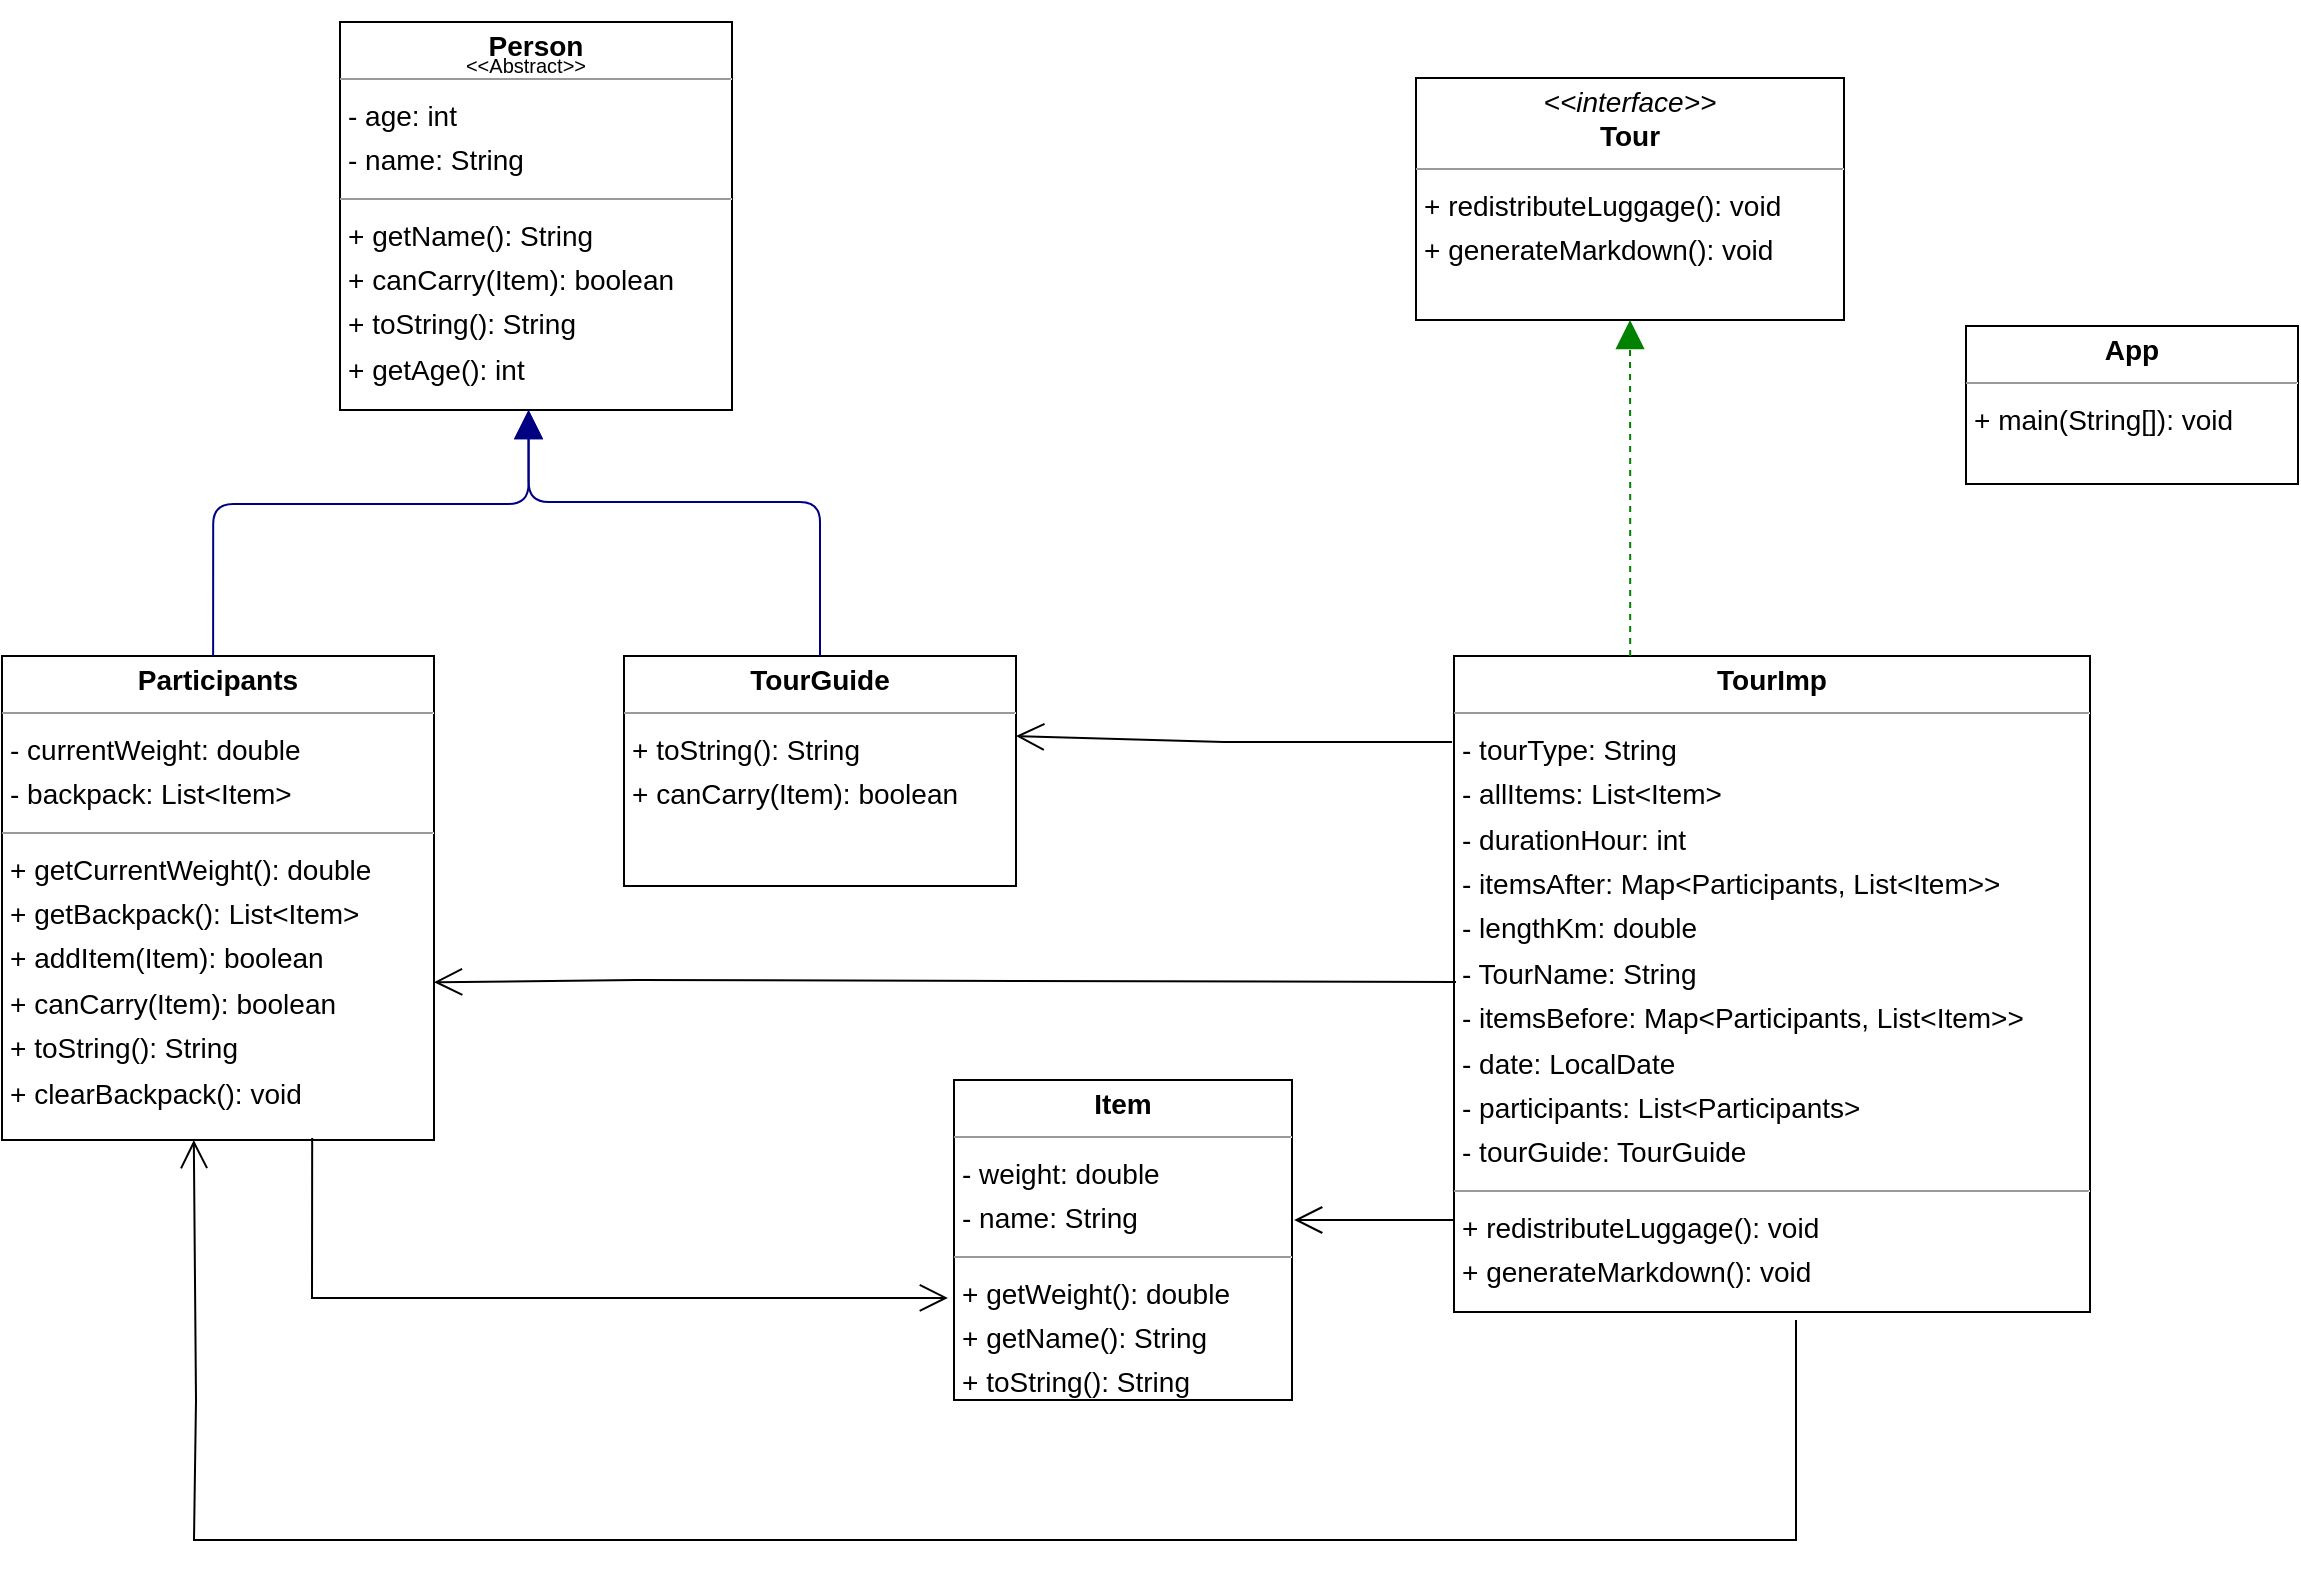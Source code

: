 <mxfile version="22.1.22" type="embed">
  <diagram id="hl-w6gcQYIX-TVcyE80l" name="Page-1">
    <mxGraphModel dx="1420" dy="246" grid="1" gridSize="10" guides="1" tooltips="1" connect="1" arrows="1" fold="1" page="0" pageScale="1" pageWidth="850" pageHeight="1100" background="none" math="0" shadow="0">
      <root>
        <mxCell id="0" />
        <mxCell id="1" parent="0" />
        <mxCell id="node0" value="&lt;p style=&quot;margin:0px;margin-top:4px;text-align:center;&quot;&gt;&lt;b&gt;App&lt;/b&gt;&lt;/p&gt;&lt;hr size=&quot;1&quot;/&gt;&lt;p style=&quot;margin:0 0 0 4px;line-height:1.6;&quot;&gt;+ main(String[]): void&lt;/p&gt;" style="verticalAlign=top;align=left;overflow=fill;fontSize=14;fontFamily=Helvetica;html=1;rounded=0;shadow=0;comic=0;labelBackgroundColor=none;strokeWidth=1;" parent="1" vertex="1">
          <mxGeometry x="445" y="233" width="166" height="79" as="geometry" />
        </mxCell>
        <mxCell id="node6" value="&lt;p style=&quot;margin:0px;margin-top:4px;text-align:center;&quot;&gt;&lt;b&gt;Item&lt;/b&gt;&lt;/p&gt;&lt;hr size=&quot;1&quot;/&gt;&lt;p style=&quot;margin:0 0 0 4px;line-height:1.6;&quot;&gt;- weight: double&lt;br/&gt;- name: String&lt;/p&gt;&lt;hr size=&quot;1&quot;/&gt;&lt;p style=&quot;margin:0 0 0 4px;line-height:1.6;&quot;&gt;+ getWeight(): double&lt;br/&gt;+ getName(): String&lt;br/&gt;+ toString(): String&lt;/p&gt;" style="verticalAlign=top;align=left;overflow=fill;fontSize=14;fontFamily=Helvetica;html=1;rounded=0;shadow=0;comic=0;labelBackgroundColor=none;strokeWidth=1;" parent="1" vertex="1">
          <mxGeometry x="-61" y="610" width="169" height="160" as="geometry" />
        </mxCell>
        <mxCell id="node2" value="&lt;p style=&quot;margin:0px;margin-top:4px;text-align:center;&quot;&gt;&lt;b&gt;Participants&lt;/b&gt;&lt;/p&gt;&lt;hr size=&quot;1&quot;/&gt;&lt;p style=&quot;margin:0 0 0 4px;line-height:1.6;&quot;&gt;- currentWeight: double&lt;br/&gt;- backpack: List&amp;lt;Item&amp;gt;&lt;/p&gt;&lt;hr size=&quot;1&quot;/&gt;&lt;p style=&quot;margin:0 0 0 4px;line-height:1.6;&quot;&gt;+ getCurrentWeight(): double&lt;br/&gt;+ getBackpack(): List&amp;lt;Item&amp;gt;&lt;br/&gt;+ addItem(Item): boolean&lt;br/&gt;+ canCarry(Item): boolean&lt;br/&gt;+ toString(): String&lt;br/&gt;+ clearBackpack(): void&lt;/p&gt;" style="verticalAlign=top;align=left;overflow=fill;fontSize=14;fontFamily=Helvetica;html=1;rounded=0;shadow=0;comic=0;labelBackgroundColor=none;strokeWidth=1;" parent="1" vertex="1">
          <mxGeometry x="-537" y="398" width="216" height="242" as="geometry" />
        </mxCell>
        <mxCell id="node5" value="&lt;p style=&quot;margin:0px;margin-top:4px;text-align:center;&quot;&gt;&lt;b&gt;Person&lt;/b&gt;&lt;/p&gt;&lt;hr size=&quot;1&quot;/&gt;&lt;p style=&quot;margin:0 0 0 4px;line-height:1.6;&quot;&gt;- age: int&lt;br/&gt;- name: String&lt;/p&gt;&lt;hr size=&quot;1&quot;/&gt;&lt;p style=&quot;margin:0 0 0 4px;line-height:1.6;&quot;&gt;+ getName(): String&lt;br/&gt;+ canCarry(Item): boolean&lt;br/&gt;+ toString(): String&lt;br/&gt;+ getAge(): int&lt;/p&gt;" style="verticalAlign=top;align=left;overflow=fill;fontSize=14;fontFamily=Helvetica;html=1;rounded=0;shadow=0;comic=0;labelBackgroundColor=none;strokeWidth=1;" parent="1" vertex="1">
          <mxGeometry x="-368" y="81" width="196" height="194" as="geometry" />
        </mxCell>
        <mxCell id="node1" value="&lt;p style=&quot;margin:0px;margin-top:4px;text-align:center;&quot;&gt;&lt;i&gt;&amp;lt;&amp;lt;interface&amp;gt;&amp;gt;&lt;/i&gt;&lt;br/&gt;&lt;b&gt;Tour&lt;/b&gt;&lt;/p&gt;&lt;hr size=&quot;1&quot;/&gt;&lt;p style=&quot;margin:0 0 0 4px;line-height:1.6;&quot;&gt;+ redistributeLuggage(): void&lt;br/&gt;+ generateMarkdown(): void&lt;/p&gt;" style="verticalAlign=top;align=left;overflow=fill;fontSize=14;fontFamily=Helvetica;html=1;rounded=0;shadow=0;comic=0;labelBackgroundColor=none;strokeWidth=1;" parent="1" vertex="1">
          <mxGeometry x="170" y="109" width="214" height="121" as="geometry" />
        </mxCell>
        <mxCell id="node4" value="&lt;p style=&quot;margin:0px;margin-top:4px;text-align:center;&quot;&gt;&lt;b&gt;TourGuide&lt;/b&gt;&lt;/p&gt;&lt;hr size=&quot;1&quot;/&gt;&lt;p style=&quot;margin:0 0 0 4px;line-height:1.6;&quot;&gt;+ toString(): String&lt;br/&gt;+ canCarry(Item): boolean&lt;/p&gt;" style="verticalAlign=top;align=left;overflow=fill;fontSize=14;fontFamily=Helvetica;html=1;rounded=0;shadow=0;comic=0;labelBackgroundColor=none;strokeWidth=1;" parent="1" vertex="1">
          <mxGeometry x="-226" y="398" width="196" height="115" as="geometry" />
        </mxCell>
        <mxCell id="node3" value="&lt;p style=&quot;margin:0px;margin-top:4px;text-align:center;&quot;&gt;&lt;b&gt;TourImp&lt;/b&gt;&lt;/p&gt;&lt;hr size=&quot;1&quot;/&gt;&lt;p style=&quot;margin:0 0 0 4px;line-height:1.6;&quot;&gt;- tourType: String&lt;br/&gt;- allItems: List&amp;lt;Item&amp;gt;&lt;br/&gt;- durationHour: int&lt;br/&gt;- itemsAfter: Map&amp;lt;Participants, List&amp;lt;Item&amp;gt;&amp;gt;&lt;br/&gt;- lengthKm: double&lt;br/&gt;- TourName: String&lt;br/&gt;- itemsBefore: Map&amp;lt;Participants, List&amp;lt;Item&amp;gt;&amp;gt;&lt;br/&gt;- date: LocalDate&lt;br/&gt;- participants: List&amp;lt;Participants&amp;gt;&lt;br/&gt;- tourGuide: TourGuide&lt;/p&gt;&lt;hr size=&quot;1&quot;/&gt;&lt;p style=&quot;margin:0 0 0 4px;line-height:1.6;&quot;&gt;+ redistributeLuggage(): void&lt;br/&gt;+ generateMarkdown(): void&lt;/p&gt;" style="verticalAlign=top;align=left;overflow=fill;fontSize=14;fontFamily=Helvetica;html=1;rounded=0;shadow=0;comic=0;labelBackgroundColor=none;strokeWidth=1;" parent="1" vertex="1">
          <mxGeometry x="189" y="398" width="318" height="328" as="geometry" />
        </mxCell>
        <mxCell id="edge1" value="" style="html=1;rounded=1;edgeStyle=orthogonalEdgeStyle;dashed=0;startArrow=none;endArrow=block;endSize=12;strokeColor=#000082;exitX=0.489;exitY=0.013;exitDx=0;exitDy=0;entryX=0.481;entryY=1.000;entryDx=0;entryDy=0;" parent="1" source="node2" target="node5" edge="1">
          <mxGeometry width="50" height="50" relative="1" as="geometry">
            <Array as="points">
              <mxPoint x="-431" y="322" />
              <mxPoint x="-273" y="322" />
            </Array>
          </mxGeometry>
        </mxCell>
        <mxCell id="edge0" value="" style="html=1;rounded=1;edgeStyle=orthogonalEdgeStyle;dashed=0;startArrow=none;endArrow=block;endSize=12;strokeColor=#000082;exitX=0.500;exitY=0.000;exitDx=0;exitDy=0;entryX=0.481;entryY=1.000;entryDx=0;entryDy=0;" parent="1" source="node4" target="node5" edge="1">
          <mxGeometry width="50" height="50" relative="1" as="geometry">
            <Array as="points">
              <mxPoint x="-128" y="321" />
              <mxPoint x="-273" y="321" />
            </Array>
          </mxGeometry>
        </mxCell>
        <mxCell id="edge2" value="" style="html=1;rounded=1;edgeStyle=orthogonalEdgeStyle;dashed=1;startArrow=none;endArrow=block;endSize=12;strokeColor=#008200;exitX=0.277;exitY=0.000;exitDx=0;exitDy=0;entryX=0.500;entryY=1.000;entryDx=0;entryDy=0;" parent="1" source="node3" target="node1" edge="1">
          <mxGeometry width="50" height="50" relative="1" as="geometry">
            <Array as="points" />
          </mxGeometry>
        </mxCell>
        <mxCell id="3" value="" style="endArrow=open;endFill=1;endSize=12;html=1;rounded=0;entryX=0.444;entryY=1;entryDx=0;entryDy=0;entryPerimeter=0;" parent="1" target="node2" edge="1">
          <mxGeometry width="160" relative="1" as="geometry">
            <mxPoint x="360" y="730" as="sourcePoint" />
            <mxPoint x="-430" y="650" as="targetPoint" />
            <Array as="points">
              <mxPoint x="360" y="840" />
              <mxPoint x="-110" y="840" />
              <mxPoint x="-260" y="840" />
              <mxPoint x="-441" y="840" />
              <mxPoint x="-440" y="770" />
            </Array>
          </mxGeometry>
        </mxCell>
        <mxCell id="7" value="" style="endArrow=open;endFill=1;endSize=12;html=1;rounded=0;entryX=1.005;entryY=0.38;entryDx=0;entryDy=0;entryPerimeter=0;" parent="1" edge="1">
          <mxGeometry width="160" relative="1" as="geometry">
            <mxPoint x="189" y="680.04" as="sourcePoint" />
            <mxPoint x="109.08" y="680" as="targetPoint" />
            <Array as="points" />
          </mxGeometry>
        </mxCell>
        <mxCell id="12" value="" style="endArrow=open;endFill=1;endSize=12;html=1;rounded=0;entryX=1;entryY=0.674;entryDx=0;entryDy=0;entryPerimeter=0;" parent="1" target="node2" edge="1">
          <mxGeometry width="160" relative="1" as="geometry">
            <mxPoint x="190" y="561" as="sourcePoint" />
            <mxPoint x="50" y="570" as="targetPoint" />
            <Array as="points">
              <mxPoint x="-220" y="560" />
            </Array>
          </mxGeometry>
        </mxCell>
        <mxCell id="13" value="" style="endArrow=open;endFill=1;endSize=12;html=1;rounded=0;entryX=-0.018;entryY=0.681;entryDx=0;entryDy=0;entryPerimeter=0;exitX=0.718;exitY=0.996;exitDx=0;exitDy=0;exitPerimeter=0;" parent="1" source="node2" target="node6" edge="1">
          <mxGeometry width="160" relative="1" as="geometry">
            <mxPoint x="-360" y="719" as="sourcePoint" />
            <mxPoint x="-61" y="700" as="targetPoint" />
            <Array as="points">
              <mxPoint x="-382" y="719" />
              <mxPoint x="-210" y="719" />
            </Array>
          </mxGeometry>
        </mxCell>
        <mxCell id="14" value="" style="endArrow=open;endFill=1;endSize=12;html=1;rounded=0;entryX=1.031;entryY=0.348;entryDx=0;entryDy=0;entryPerimeter=0;exitX=-0.003;exitY=0.131;exitDx=0;exitDy=0;exitPerimeter=0;" parent="1" source="node3" edge="1">
          <mxGeometry width="160" relative="1" as="geometry">
            <mxPoint x="181.966" y="440.968" as="sourcePoint" />
            <mxPoint x="-30.004" y="438.02" as="targetPoint" />
            <Array as="points">
              <mxPoint x="73.92" y="441" />
            </Array>
          </mxGeometry>
        </mxCell>
        <mxCell id="15" value="&lt;sub&gt;&amp;lt;&amp;lt;Abstract&amp;gt;&amp;gt;&lt;/sub&gt;" style="text;html=1;strokeColor=none;fillColor=none;align=center;verticalAlign=middle;whiteSpace=wrap;rounded=0;" vertex="1" parent="1">
          <mxGeometry x="-340" y="70" width="130" height="60" as="geometry" />
        </mxCell>
      </root>
    </mxGraphModel>
  </diagram>
</mxfile>
